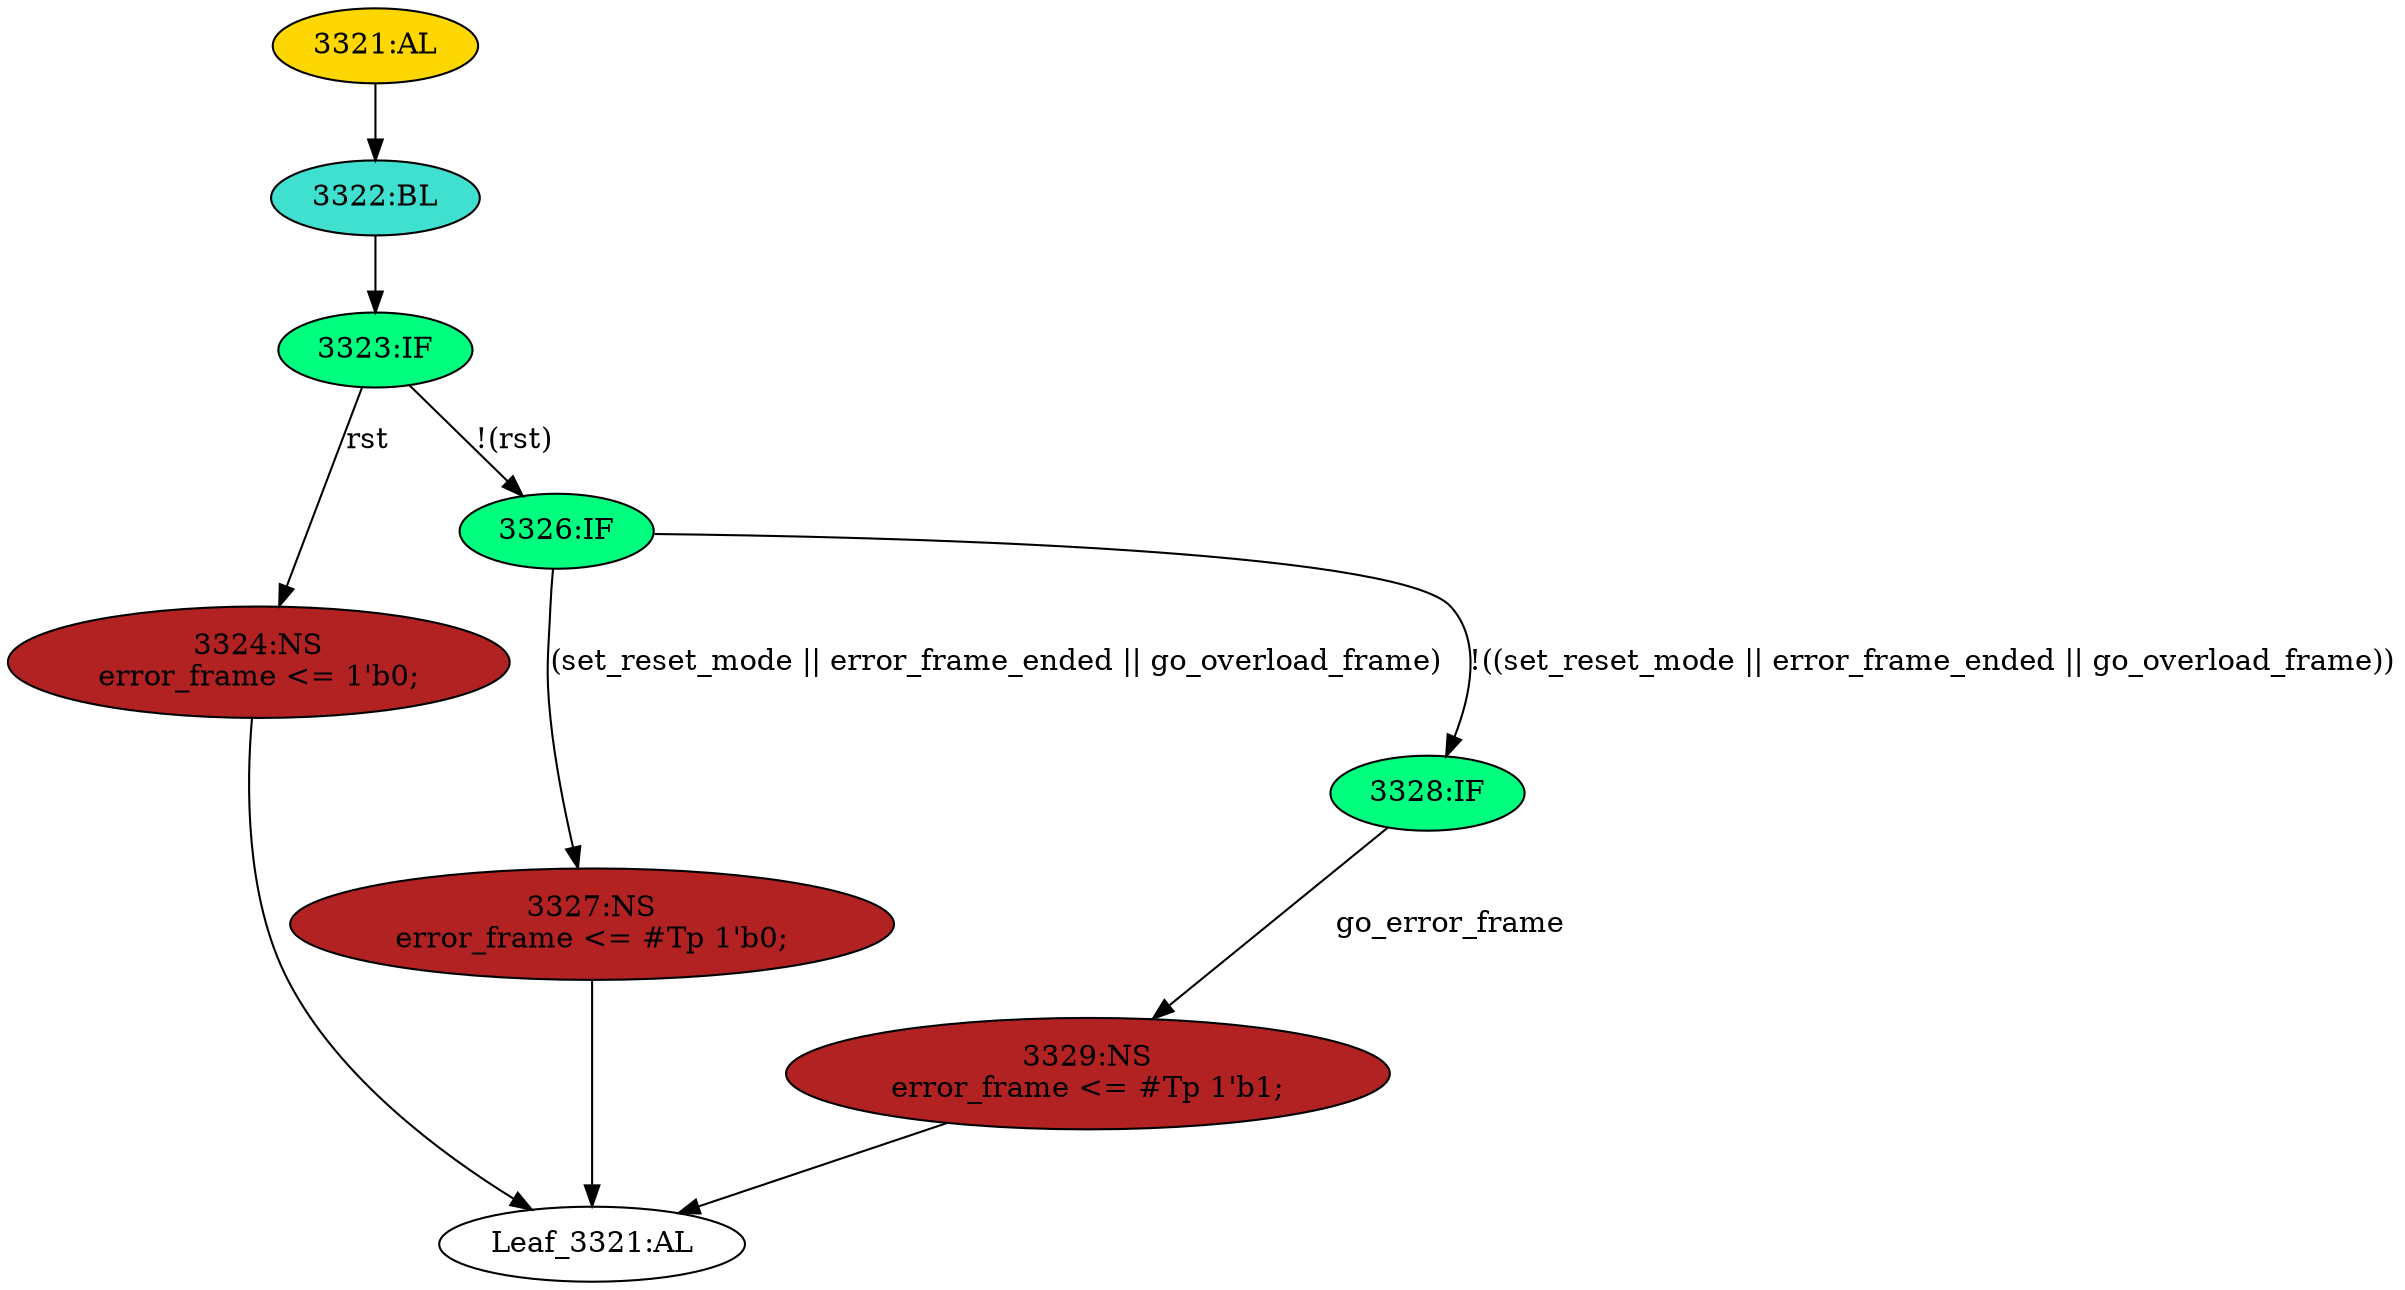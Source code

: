 strict digraph "" {
	node [label="\N"];
	"3321:AL"	 [ast="<pyverilog.vparser.ast.Always object at 0x7f44f692bfd0>",
		clk_sens=True,
		fillcolor=gold,
		label="3321:AL",
		sens="['clk', 'rst']",
		statements="[]",
		style=filled,
		typ=Always,
		use_var="['set_reset_mode', 'error_frame_ended', 'go_overload_frame', 'go_error_frame', 'rst']"];
	"3322:BL"	 [ast="<pyverilog.vparser.ast.Block object at 0x7f44f693d190>",
		fillcolor=turquoise,
		label="3322:BL",
		statements="[]",
		style=filled,
		typ=Block];
	"3321:AL" -> "3322:BL"	 [cond="[]",
		lineno=None];
	"3324:NS"	 [ast="<pyverilog.vparser.ast.NonblockingSubstitution object at 0x7f44f693d790>",
		fillcolor=firebrick,
		label="3324:NS
error_frame <= 1'b0;",
		statements="[<pyverilog.vparser.ast.NonblockingSubstitution object at 0x7f44f693d790>]",
		style=filled,
		typ=NonblockingSubstitution];
	"Leaf_3321:AL"	 [def_var="['error_frame']",
		label="Leaf_3321:AL"];
	"3324:NS" -> "Leaf_3321:AL"	 [cond="[]",
		lineno=None];
	"3326:IF"	 [ast="<pyverilog.vparser.ast.IfStatement object at 0x7f44f693d210>",
		fillcolor=springgreen,
		label="3326:IF",
		statements="[]",
		style=filled,
		typ=IfStatement];
	"3327:NS"	 [ast="<pyverilog.vparser.ast.NonblockingSubstitution object at 0x7f44f693d490>",
		fillcolor=firebrick,
		label="3327:NS
error_frame <= #Tp 1'b0;",
		statements="[<pyverilog.vparser.ast.NonblockingSubstitution object at 0x7f44f693d490>]",
		style=filled,
		typ=NonblockingSubstitution];
	"3326:IF" -> "3327:NS"	 [cond="['set_reset_mode', 'error_frame_ended', 'go_overload_frame']",
		label="(set_reset_mode || error_frame_ended || go_overload_frame)",
		lineno=3326];
	"3328:IF"	 [ast="<pyverilog.vparser.ast.IfStatement object at 0x7f44f693d250>",
		fillcolor=springgreen,
		label="3328:IF",
		statements="[]",
		style=filled,
		typ=IfStatement];
	"3326:IF" -> "3328:IF"	 [cond="['set_reset_mode', 'error_frame_ended', 'go_overload_frame']",
		label="!((set_reset_mode || error_frame_ended || go_overload_frame))",
		lineno=3326];
	"3327:NS" -> "Leaf_3321:AL"	 [cond="[]",
		lineno=None];
	"3329:NS"	 [ast="<pyverilog.vparser.ast.NonblockingSubstitution object at 0x7f44f693d290>",
		fillcolor=firebrick,
		label="3329:NS
error_frame <= #Tp 1'b1;",
		statements="[<pyverilog.vparser.ast.NonblockingSubstitution object at 0x7f44f693d290>]",
		style=filled,
		typ=NonblockingSubstitution];
	"3328:IF" -> "3329:NS"	 [cond="['go_error_frame']",
		label=go_error_frame,
		lineno=3328];
	"3329:NS" -> "Leaf_3321:AL"	 [cond="[]",
		lineno=None];
	"3323:IF"	 [ast="<pyverilog.vparser.ast.IfStatement object at 0x7f44f693d1d0>",
		fillcolor=springgreen,
		label="3323:IF",
		statements="[]",
		style=filled,
		typ=IfStatement];
	"3322:BL" -> "3323:IF"	 [cond="[]",
		lineno=None];
	"3323:IF" -> "3324:NS"	 [cond="['rst']",
		label=rst,
		lineno=3323];
	"3323:IF" -> "3326:IF"	 [cond="['rst']",
		label="!(rst)",
		lineno=3323];
}
